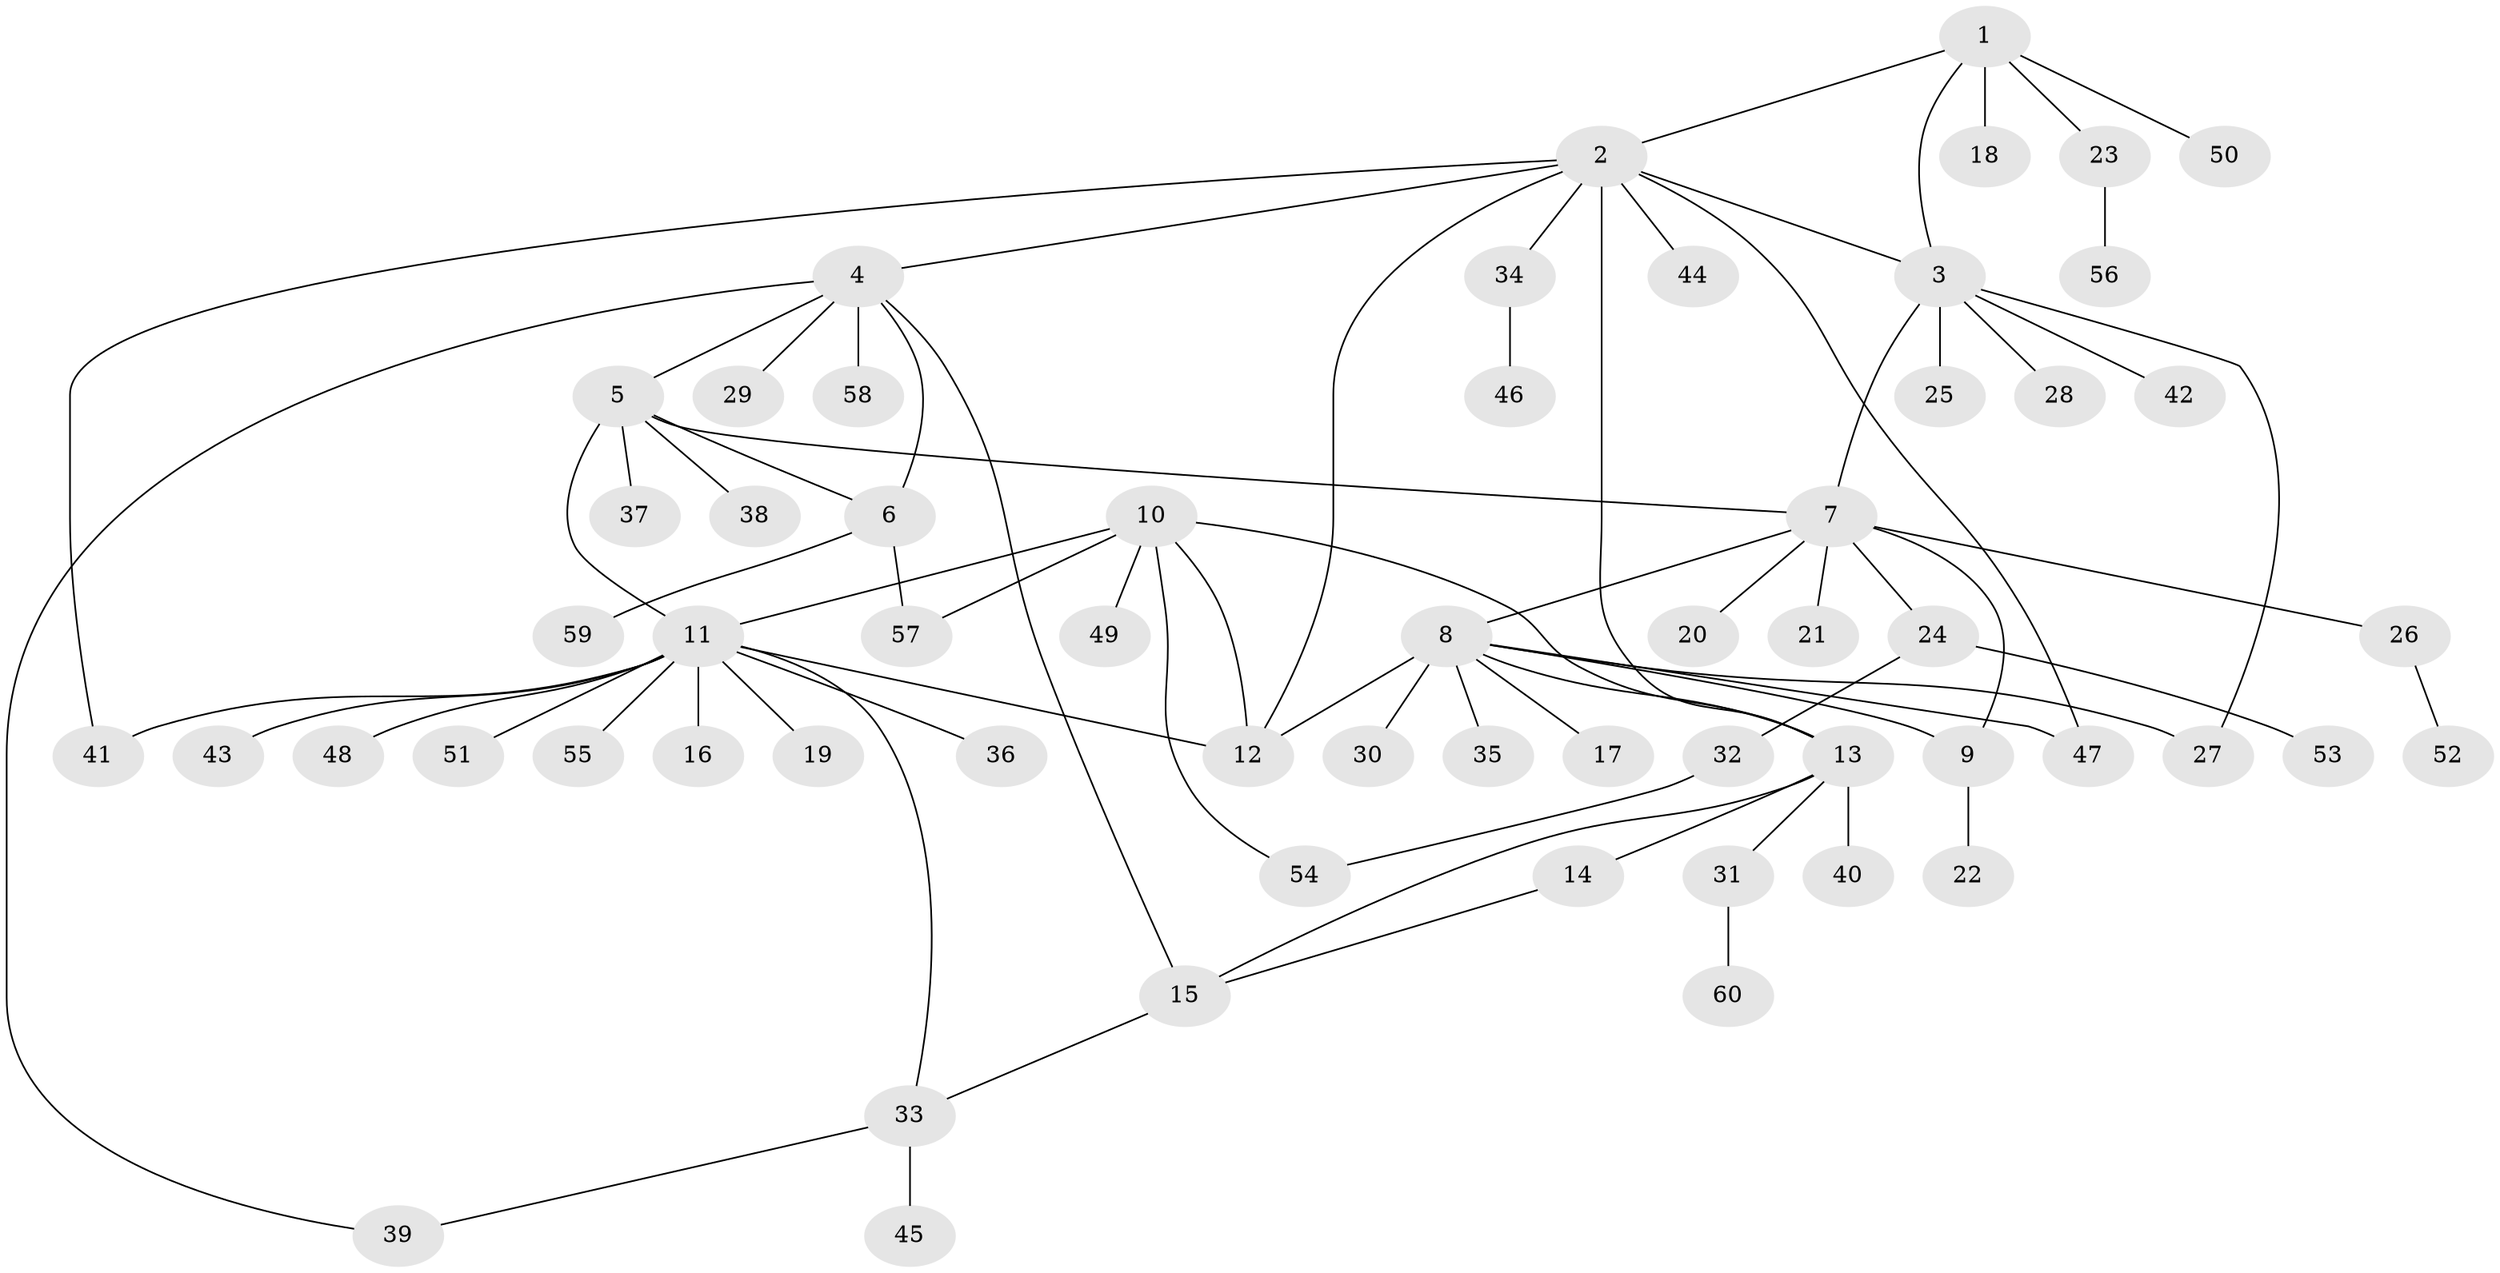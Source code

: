 // Generated by graph-tools (version 1.1) at 2025/16/03/09/25 04:16:07]
// undirected, 60 vertices, 77 edges
graph export_dot {
graph [start="1"]
  node [color=gray90,style=filled];
  1;
  2;
  3;
  4;
  5;
  6;
  7;
  8;
  9;
  10;
  11;
  12;
  13;
  14;
  15;
  16;
  17;
  18;
  19;
  20;
  21;
  22;
  23;
  24;
  25;
  26;
  27;
  28;
  29;
  30;
  31;
  32;
  33;
  34;
  35;
  36;
  37;
  38;
  39;
  40;
  41;
  42;
  43;
  44;
  45;
  46;
  47;
  48;
  49;
  50;
  51;
  52;
  53;
  54;
  55;
  56;
  57;
  58;
  59;
  60;
  1 -- 2;
  1 -- 3;
  1 -- 18;
  1 -- 23;
  1 -- 50;
  2 -- 3;
  2 -- 4;
  2 -- 12;
  2 -- 13;
  2 -- 34;
  2 -- 41;
  2 -- 44;
  2 -- 47;
  3 -- 7;
  3 -- 25;
  3 -- 27;
  3 -- 28;
  3 -- 42;
  4 -- 5;
  4 -- 6;
  4 -- 15;
  4 -- 29;
  4 -- 39;
  4 -- 58;
  5 -- 6;
  5 -- 7;
  5 -- 11;
  5 -- 37;
  5 -- 38;
  6 -- 57;
  6 -- 59;
  7 -- 8;
  7 -- 9;
  7 -- 20;
  7 -- 21;
  7 -- 24;
  7 -- 26;
  8 -- 9;
  8 -- 12;
  8 -- 13;
  8 -- 17;
  8 -- 27;
  8 -- 30;
  8 -- 35;
  8 -- 47;
  9 -- 22;
  10 -- 11;
  10 -- 12;
  10 -- 13;
  10 -- 49;
  10 -- 54;
  10 -- 57;
  11 -- 12;
  11 -- 16;
  11 -- 19;
  11 -- 33;
  11 -- 36;
  11 -- 41;
  11 -- 43;
  11 -- 48;
  11 -- 51;
  11 -- 55;
  13 -- 14;
  13 -- 15;
  13 -- 31;
  13 -- 40;
  14 -- 15;
  15 -- 33;
  23 -- 56;
  24 -- 32;
  24 -- 53;
  26 -- 52;
  31 -- 60;
  32 -- 54;
  33 -- 39;
  33 -- 45;
  34 -- 46;
}
